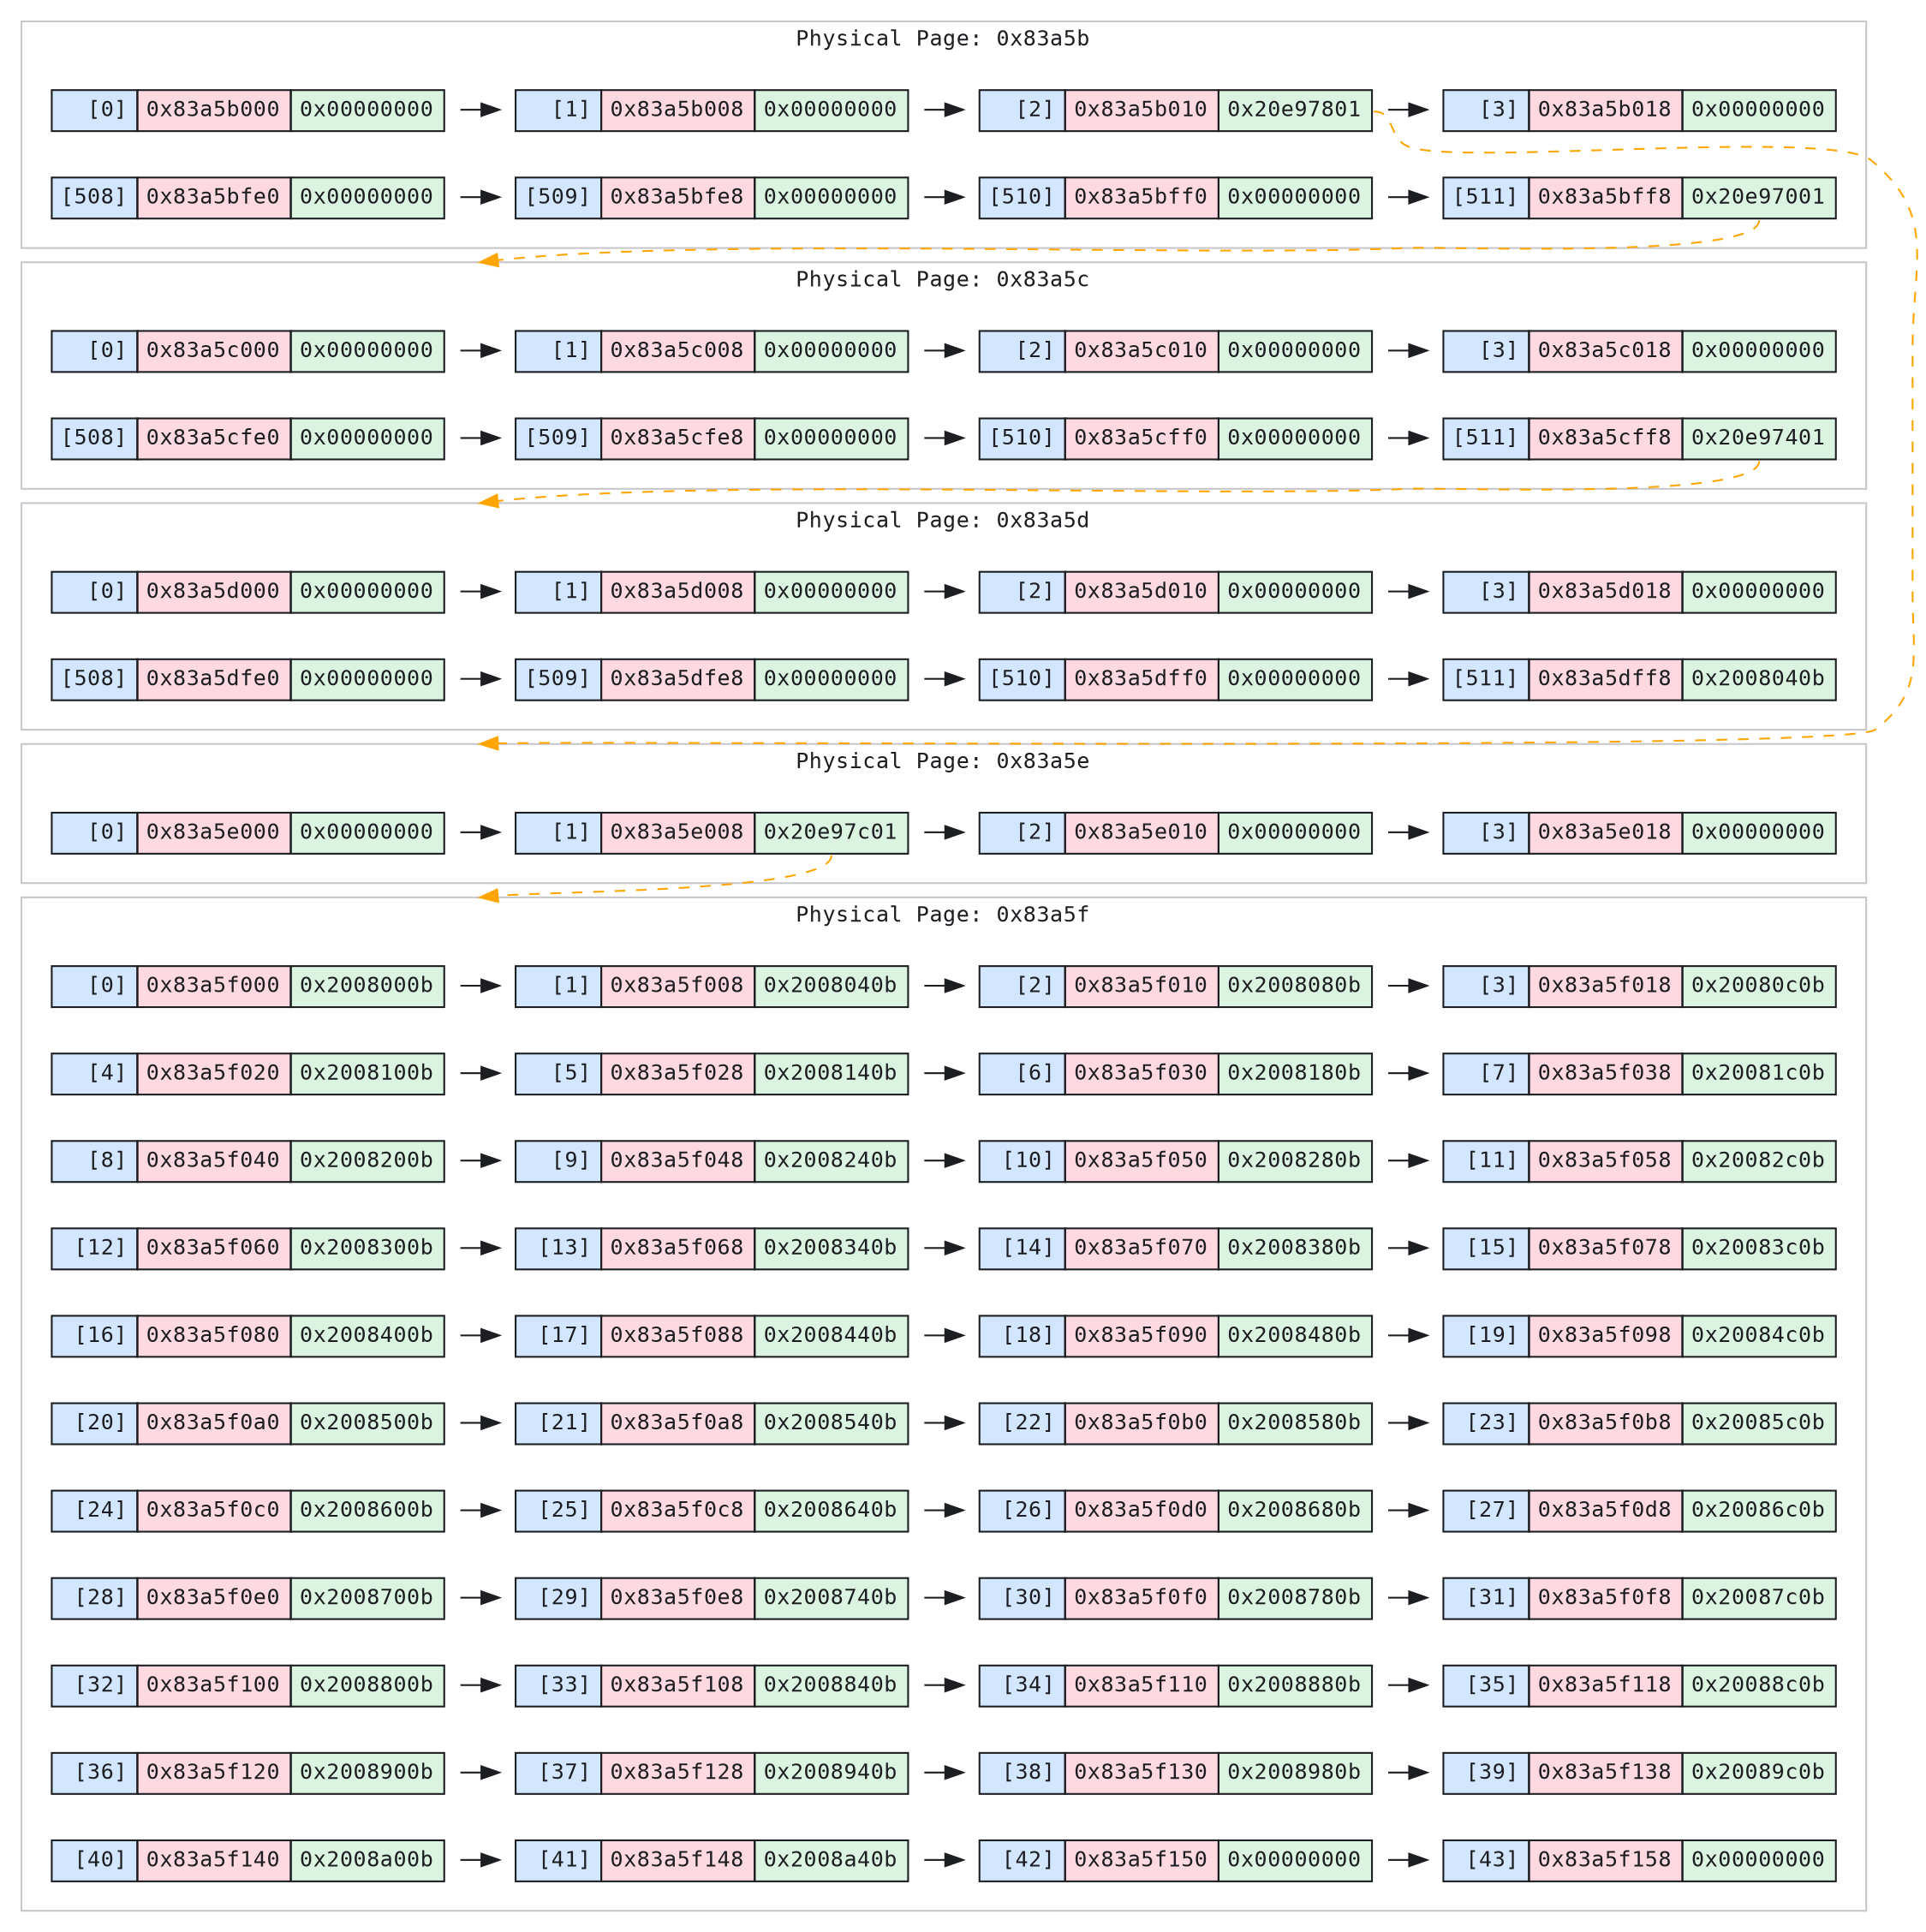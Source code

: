digraph MemoryLayout {
    graph [bgcolor=transparent];
    compound=true;
    rankdir=TB;
    splines=spline;
    nodesep=0.3;
    ranksep=0.1;
    node [shape=record, fontname="SF Mono,monospace", fontsize=12, margin=0.125, fontcolor="#1c1e21"];
    edge [fontname="SF Mono,monospace", fontsize=12, fontcolor="#1c1e21", color="#1c1e21"];

    subgraph cluster_g1_ {
        color="#C7C7CC";
        label="Physical Page: 0x83a5b";
        fontname="SF Mono,monospace";
        fontsize=12;
        fontcolor="#1c1e21";

        g1_node0 [shape=none, margin=0.125, label=<
            <TABLE BORDER="0" CELLBORDER="1" CELLSPACING="0" COLOR="#1c1e21">
                <TR>
                    <TD BGCOLOR="#007AFF2D" PORT="index" ALIGN="CENTER" CELLPADDING="4"><FONT COLOR="#1c1e21">  [0]</FONT></TD>
                    <TD BGCOLOR="#FF2D552D" PORT="addr" ALIGN="LEFT" CELLPADDING="4"><FONT COLOR="#1c1e21">0x83a5b000</FONT></TD>
                    <TD BGCOLOR="#34C7592D" PORT="val" ALIGN="LEFT" CELLPADDING="4"><FONT COLOR="#1c1e21">0x00000000</FONT></TD>
                </TR>
            </TABLE>
        >];
        g1_node1 [shape=none, margin=0.125, label=<
            <TABLE BORDER="0" CELLBORDER="1" CELLSPACING="0" COLOR="#1c1e21">
                <TR>
                    <TD BGCOLOR="#007AFF2D" PORT="index" ALIGN="CENTER" CELLPADDING="4"><FONT COLOR="#1c1e21">  [1]</FONT></TD>
                    <TD BGCOLOR="#FF2D552D" PORT="addr" ALIGN="LEFT" CELLPADDING="4"><FONT COLOR="#1c1e21">0x83a5b008</FONT></TD>
                    <TD BGCOLOR="#34C7592D" PORT="val" ALIGN="LEFT" CELLPADDING="4"><FONT COLOR="#1c1e21">0x00000000</FONT></TD>
                </TR>
            </TABLE>
        >];
        g1_node2 [shape=none, margin=0.125, label=<
            <TABLE BORDER="0" CELLBORDER="1" CELLSPACING="0" COLOR="#1c1e21">
                <TR>
                    <TD BGCOLOR="#007AFF2D" PORT="index" ALIGN="CENTER" CELLPADDING="4"><FONT COLOR="#1c1e21">  [2]</FONT></TD>
                    <TD BGCOLOR="#FF2D552D" PORT="addr" ALIGN="LEFT" CELLPADDING="4"><FONT COLOR="#1c1e21">0x83a5b010</FONT></TD>
                    <TD BGCOLOR="#34C7592D" PORT="val" ALIGN="LEFT" CELLPADDING="4"><FONT COLOR="#1c1e21">0x20e97801</FONT></TD>
                </TR>
            </TABLE>
        >];
        g1_node3 [shape=none, margin=0.125, label=<
            <TABLE BORDER="0" CELLBORDER="1" CELLSPACING="0" COLOR="#1c1e21">
                <TR>
                    <TD BGCOLOR="#007AFF2D" PORT="index" ALIGN="CENTER" CELLPADDING="4"><FONT COLOR="#1c1e21">  [3]</FONT></TD>
                    <TD BGCOLOR="#FF2D552D" PORT="addr" ALIGN="LEFT" CELLPADDING="4"><FONT COLOR="#1c1e21">0x83a5b018</FONT></TD>
                    <TD BGCOLOR="#34C7592D" PORT="val" ALIGN="LEFT" CELLPADDING="4"><FONT COLOR="#1c1e21">0x00000000</FONT></TD>
                </TR>
            </TABLE>
        >];
        g1_node4 [shape=none, margin=0.125, label=<
            <TABLE BORDER="0" CELLBORDER="1" CELLSPACING="0" COLOR="#1c1e21">
                <TR>
                    <TD BGCOLOR="#007AFF2D" PORT="index" ALIGN="CENTER" CELLPADDING="4"><FONT COLOR="#1c1e21">[508]</FONT></TD>
                    <TD BGCOLOR="#FF2D552D" PORT="addr" ALIGN="LEFT" CELLPADDING="4"><FONT COLOR="#1c1e21">0x83a5bfe0</FONT></TD>
                    <TD BGCOLOR="#34C7592D" PORT="val" ALIGN="LEFT" CELLPADDING="4"><FONT COLOR="#1c1e21">0x00000000</FONT></TD>
                </TR>
            </TABLE>
        >];
        g1_node5 [shape=none, margin=0.125, label=<
            <TABLE BORDER="0" CELLBORDER="1" CELLSPACING="0" COLOR="#1c1e21">
                <TR>
                    <TD BGCOLOR="#007AFF2D" PORT="index" ALIGN="CENTER" CELLPADDING="4"><FONT COLOR="#1c1e21">[509]</FONT></TD>
                    <TD BGCOLOR="#FF2D552D" PORT="addr" ALIGN="LEFT" CELLPADDING="4"><FONT COLOR="#1c1e21">0x83a5bfe8</FONT></TD>
                    <TD BGCOLOR="#34C7592D" PORT="val" ALIGN="LEFT" CELLPADDING="4"><FONT COLOR="#1c1e21">0x00000000</FONT></TD>
                </TR>
            </TABLE>
        >];
        g1_node6 [shape=none, margin=0.125, label=<
            <TABLE BORDER="0" CELLBORDER="1" CELLSPACING="0" COLOR="#1c1e21">
                <TR>
                    <TD BGCOLOR="#007AFF2D" PORT="index" ALIGN="CENTER" CELLPADDING="4"><FONT COLOR="#1c1e21">[510]</FONT></TD>
                    <TD BGCOLOR="#FF2D552D" PORT="addr" ALIGN="LEFT" CELLPADDING="4"><FONT COLOR="#1c1e21">0x83a5bff0</FONT></TD>
                    <TD BGCOLOR="#34C7592D" PORT="val" ALIGN="LEFT" CELLPADDING="4"><FONT COLOR="#1c1e21">0x00000000</FONT></TD>
                </TR>
            </TABLE>
        >];
        g1_node7 [shape=none, margin=0.125, label=<
            <TABLE BORDER="0" CELLBORDER="1" CELLSPACING="0" COLOR="#1c1e21">
                <TR>
                    <TD BGCOLOR="#007AFF2D" PORT="index" ALIGN="CENTER" CELLPADDING="4"><FONT COLOR="#1c1e21">[511]</FONT></TD>
                    <TD BGCOLOR="#FF2D552D" PORT="addr" ALIGN="LEFT" CELLPADDING="4"><FONT COLOR="#1c1e21">0x83a5bff8</FONT></TD>
                    <TD BGCOLOR="#34C7592D" PORT="val" ALIGN="LEFT" CELLPADDING="4"><FONT COLOR="#1c1e21">0x20e97001</FONT></TD>
                </TR>
            </TABLE>
        >];

        subgraph row_g1__0 {
            rank = same;
            g1_node0;
            g1_node1;
            g1_node2;
            g1_node3;
        }
        subgraph row_g1__1 {
            rank = same;
            g1_node4;
            g1_node5;
            g1_node6;
            g1_node7;
        }

        g1_node0 -> g1_node4 [style=invis];
        g1_node1 -> g1_node5 [style=invis];
        g1_node2 -> g1_node6 [style=invis];
        g1_node3 -> g1_node7 [style=invis];
    }
    subgraph cluster_g2_ {
        color="#C7C7CC";
        label="Physical Page: 0x83a5c";
        fontname="SF Mono,monospace";
        fontsize=12;
        fontcolor="#1c1e21";

        g2_node0 [shape=none, margin=0.125, label=<
            <TABLE BORDER="0" CELLBORDER="1" CELLSPACING="0" COLOR="#1c1e21">
                <TR>
                    <TD BGCOLOR="#007AFF2D" PORT="index" ALIGN="CENTER" CELLPADDING="4"><FONT COLOR="#1c1e21">  [0]</FONT></TD>
                    <TD BGCOLOR="#FF2D552D" PORT="addr" ALIGN="LEFT" CELLPADDING="4"><FONT COLOR="#1c1e21">0x83a5c000</FONT></TD>
                    <TD BGCOLOR="#34C7592D" PORT="val" ALIGN="LEFT" CELLPADDING="4"><FONT COLOR="#1c1e21">0x00000000</FONT></TD>
                </TR>
            </TABLE>
        >];
        g2_node1 [shape=none, margin=0.125, label=<
            <TABLE BORDER="0" CELLBORDER="1" CELLSPACING="0" COLOR="#1c1e21">
                <TR>
                    <TD BGCOLOR="#007AFF2D" PORT="index" ALIGN="CENTER" CELLPADDING="4"><FONT COLOR="#1c1e21">  [1]</FONT></TD>
                    <TD BGCOLOR="#FF2D552D" PORT="addr" ALIGN="LEFT" CELLPADDING="4"><FONT COLOR="#1c1e21">0x83a5c008</FONT></TD>
                    <TD BGCOLOR="#34C7592D" PORT="val" ALIGN="LEFT" CELLPADDING="4"><FONT COLOR="#1c1e21">0x00000000</FONT></TD>
                </TR>
            </TABLE>
        >];
        g2_node2 [shape=none, margin=0.125, label=<
            <TABLE BORDER="0" CELLBORDER="1" CELLSPACING="0" COLOR="#1c1e21">
                <TR>
                    <TD BGCOLOR="#007AFF2D" PORT="index" ALIGN="CENTER" CELLPADDING="4"><FONT COLOR="#1c1e21">  [2]</FONT></TD>
                    <TD BGCOLOR="#FF2D552D" PORT="addr" ALIGN="LEFT" CELLPADDING="4"><FONT COLOR="#1c1e21">0x83a5c010</FONT></TD>
                    <TD BGCOLOR="#34C7592D" PORT="val" ALIGN="LEFT" CELLPADDING="4"><FONT COLOR="#1c1e21">0x00000000</FONT></TD>
                </TR>
            </TABLE>
        >];
        g2_node3 [shape=none, margin=0.125, label=<
            <TABLE BORDER="0" CELLBORDER="1" CELLSPACING="0" COLOR="#1c1e21">
                <TR>
                    <TD BGCOLOR="#007AFF2D" PORT="index" ALIGN="CENTER" CELLPADDING="4"><FONT COLOR="#1c1e21">  [3]</FONT></TD>
                    <TD BGCOLOR="#FF2D552D" PORT="addr" ALIGN="LEFT" CELLPADDING="4"><FONT COLOR="#1c1e21">0x83a5c018</FONT></TD>
                    <TD BGCOLOR="#34C7592D" PORT="val" ALIGN="LEFT" CELLPADDING="4"><FONT COLOR="#1c1e21">0x00000000</FONT></TD>
                </TR>
            </TABLE>
        >];
        g2_node4 [shape=none, margin=0.125, label=<
            <TABLE BORDER="0" CELLBORDER="1" CELLSPACING="0" COLOR="#1c1e21">
                <TR>
                    <TD BGCOLOR="#007AFF2D" PORT="index" ALIGN="CENTER" CELLPADDING="4"><FONT COLOR="#1c1e21">[508]</FONT></TD>
                    <TD BGCOLOR="#FF2D552D" PORT="addr" ALIGN="LEFT" CELLPADDING="4"><FONT COLOR="#1c1e21">0x83a5cfe0</FONT></TD>
                    <TD BGCOLOR="#34C7592D" PORT="val" ALIGN="LEFT" CELLPADDING="4"><FONT COLOR="#1c1e21">0x00000000</FONT></TD>
                </TR>
            </TABLE>
        >];
        g2_node5 [shape=none, margin=0.125, label=<
            <TABLE BORDER="0" CELLBORDER="1" CELLSPACING="0" COLOR="#1c1e21">
                <TR>
                    <TD BGCOLOR="#007AFF2D" PORT="index" ALIGN="CENTER" CELLPADDING="4"><FONT COLOR="#1c1e21">[509]</FONT></TD>
                    <TD BGCOLOR="#FF2D552D" PORT="addr" ALIGN="LEFT" CELLPADDING="4"><FONT COLOR="#1c1e21">0x83a5cfe8</FONT></TD>
                    <TD BGCOLOR="#34C7592D" PORT="val" ALIGN="LEFT" CELLPADDING="4"><FONT COLOR="#1c1e21">0x00000000</FONT></TD>
                </TR>
            </TABLE>
        >];
        g2_node6 [shape=none, margin=0.125, label=<
            <TABLE BORDER="0" CELLBORDER="1" CELLSPACING="0" COLOR="#1c1e21">
                <TR>
                    <TD BGCOLOR="#007AFF2D" PORT="index" ALIGN="CENTER" CELLPADDING="4"><FONT COLOR="#1c1e21">[510]</FONT></TD>
                    <TD BGCOLOR="#FF2D552D" PORT="addr" ALIGN="LEFT" CELLPADDING="4"><FONT COLOR="#1c1e21">0x83a5cff0</FONT></TD>
                    <TD BGCOLOR="#34C7592D" PORT="val" ALIGN="LEFT" CELLPADDING="4"><FONT COLOR="#1c1e21">0x00000000</FONT></TD>
                </TR>
            </TABLE>
        >];
        g2_node7 [shape=none, margin=0.125, label=<
            <TABLE BORDER="0" CELLBORDER="1" CELLSPACING="0" COLOR="#1c1e21">
                <TR>
                    <TD BGCOLOR="#007AFF2D" PORT="index" ALIGN="CENTER" CELLPADDING="4"><FONT COLOR="#1c1e21">[511]</FONT></TD>
                    <TD BGCOLOR="#FF2D552D" PORT="addr" ALIGN="LEFT" CELLPADDING="4"><FONT COLOR="#1c1e21">0x83a5cff8</FONT></TD>
                    <TD BGCOLOR="#34C7592D" PORT="val" ALIGN="LEFT" CELLPADDING="4"><FONT COLOR="#1c1e21">0x20e97401</FONT></TD>
                </TR>
            </TABLE>
        >];

        subgraph row_g2__0 {
            rank = same;
            g2_node0;
            g2_node1;
            g2_node2;
            g2_node3;
        }
        subgraph row_g2__1 {
            rank = same;
            g2_node4;
            g2_node5;
            g2_node6;
            g2_node7;
        }

        g2_node0 -> g2_node4 [style=invis];
        g2_node1 -> g2_node5 [style=invis];
        g2_node2 -> g2_node6 [style=invis];
        g2_node3 -> g2_node7 [style=invis];
    }
    subgraph cluster_g3_ {
        color="#C7C7CC";
        label="Physical Page: 0x83a5d";
        fontname="SF Mono,monospace";
        fontsize=12;
        fontcolor="#1c1e21";

        g3_node0 [shape=none, margin=0.125, label=<
            <TABLE BORDER="0" CELLBORDER="1" CELLSPACING="0" COLOR="#1c1e21">
                <TR>
                    <TD BGCOLOR="#007AFF2D" PORT="index" ALIGN="CENTER" CELLPADDING="4"><FONT COLOR="#1c1e21">  [0]</FONT></TD>
                    <TD BGCOLOR="#FF2D552D" PORT="addr" ALIGN="LEFT" CELLPADDING="4"><FONT COLOR="#1c1e21">0x83a5d000</FONT></TD>
                    <TD BGCOLOR="#34C7592D" PORT="val" ALIGN="LEFT" CELLPADDING="4"><FONT COLOR="#1c1e21">0x00000000</FONT></TD>
                </TR>
            </TABLE>
        >];
        g3_node1 [shape=none, margin=0.125, label=<
            <TABLE BORDER="0" CELLBORDER="1" CELLSPACING="0" COLOR="#1c1e21">
                <TR>
                    <TD BGCOLOR="#007AFF2D" PORT="index" ALIGN="CENTER" CELLPADDING="4"><FONT COLOR="#1c1e21">  [1]</FONT></TD>
                    <TD BGCOLOR="#FF2D552D" PORT="addr" ALIGN="LEFT" CELLPADDING="4"><FONT COLOR="#1c1e21">0x83a5d008</FONT></TD>
                    <TD BGCOLOR="#34C7592D" PORT="val" ALIGN="LEFT" CELLPADDING="4"><FONT COLOR="#1c1e21">0x00000000</FONT></TD>
                </TR>
            </TABLE>
        >];
        g3_node2 [shape=none, margin=0.125, label=<
            <TABLE BORDER="0" CELLBORDER="1" CELLSPACING="0" COLOR="#1c1e21">
                <TR>
                    <TD BGCOLOR="#007AFF2D" PORT="index" ALIGN="CENTER" CELLPADDING="4"><FONT COLOR="#1c1e21">  [2]</FONT></TD>
                    <TD BGCOLOR="#FF2D552D" PORT="addr" ALIGN="LEFT" CELLPADDING="4"><FONT COLOR="#1c1e21">0x83a5d010</FONT></TD>
                    <TD BGCOLOR="#34C7592D" PORT="val" ALIGN="LEFT" CELLPADDING="4"><FONT COLOR="#1c1e21">0x00000000</FONT></TD>
                </TR>
            </TABLE>
        >];
        g3_node3 [shape=none, margin=0.125, label=<
            <TABLE BORDER="0" CELLBORDER="1" CELLSPACING="0" COLOR="#1c1e21">
                <TR>
                    <TD BGCOLOR="#007AFF2D" PORT="index" ALIGN="CENTER" CELLPADDING="4"><FONT COLOR="#1c1e21">  [3]</FONT></TD>
                    <TD BGCOLOR="#FF2D552D" PORT="addr" ALIGN="LEFT" CELLPADDING="4"><FONT COLOR="#1c1e21">0x83a5d018</FONT></TD>
                    <TD BGCOLOR="#34C7592D" PORT="val" ALIGN="LEFT" CELLPADDING="4"><FONT COLOR="#1c1e21">0x00000000</FONT></TD>
                </TR>
            </TABLE>
        >];
        g3_node4 [shape=none, margin=0.125, label=<
            <TABLE BORDER="0" CELLBORDER="1" CELLSPACING="0" COLOR="#1c1e21">
                <TR>
                    <TD BGCOLOR="#007AFF2D" PORT="index" ALIGN="CENTER" CELLPADDING="4"><FONT COLOR="#1c1e21">[508]</FONT></TD>
                    <TD BGCOLOR="#FF2D552D" PORT="addr" ALIGN="LEFT" CELLPADDING="4"><FONT COLOR="#1c1e21">0x83a5dfe0</FONT></TD>
                    <TD BGCOLOR="#34C7592D" PORT="val" ALIGN="LEFT" CELLPADDING="4"><FONT COLOR="#1c1e21">0x00000000</FONT></TD>
                </TR>
            </TABLE>
        >];
        g3_node5 [shape=none, margin=0.125, label=<
            <TABLE BORDER="0" CELLBORDER="1" CELLSPACING="0" COLOR="#1c1e21">
                <TR>
                    <TD BGCOLOR="#007AFF2D" PORT="index" ALIGN="CENTER" CELLPADDING="4"><FONT COLOR="#1c1e21">[509]</FONT></TD>
                    <TD BGCOLOR="#FF2D552D" PORT="addr" ALIGN="LEFT" CELLPADDING="4"><FONT COLOR="#1c1e21">0x83a5dfe8</FONT></TD>
                    <TD BGCOLOR="#34C7592D" PORT="val" ALIGN="LEFT" CELLPADDING="4"><FONT COLOR="#1c1e21">0x00000000</FONT></TD>
                </TR>
            </TABLE>
        >];
        g3_node6 [shape=none, margin=0.125, label=<
            <TABLE BORDER="0" CELLBORDER="1" CELLSPACING="0" COLOR="#1c1e21">
                <TR>
                    <TD BGCOLOR="#007AFF2D" PORT="index" ALIGN="CENTER" CELLPADDING="4"><FONT COLOR="#1c1e21">[510]</FONT></TD>
                    <TD BGCOLOR="#FF2D552D" PORT="addr" ALIGN="LEFT" CELLPADDING="4"><FONT COLOR="#1c1e21">0x83a5dff0</FONT></TD>
                    <TD BGCOLOR="#34C7592D" PORT="val" ALIGN="LEFT" CELLPADDING="4"><FONT COLOR="#1c1e21">0x00000000</FONT></TD>
                </TR>
            </TABLE>
        >];
        g3_node7 [shape=none, margin=0.125, label=<
            <TABLE BORDER="0" CELLBORDER="1" CELLSPACING="0" COLOR="#1c1e21">
                <TR>
                    <TD BGCOLOR="#007AFF2D" PORT="index" ALIGN="CENTER" CELLPADDING="4"><FONT COLOR="#1c1e21">[511]</FONT></TD>
                    <TD BGCOLOR="#FF2D552D" PORT="addr" ALIGN="LEFT" CELLPADDING="4"><FONT COLOR="#1c1e21">0x83a5dff8</FONT></TD>
                    <TD BGCOLOR="#34C7592D" PORT="val" ALIGN="LEFT" CELLPADDING="4"><FONT COLOR="#1c1e21">0x2008040b</FONT></TD>
                </TR>
            </TABLE>
        >];

        subgraph row_g3__0 {
            rank = same;
            g3_node0;
            g3_node1;
            g3_node2;
            g3_node3;
        }
        subgraph row_g3__1 {
            rank = same;
            g3_node4;
            g3_node5;
            g3_node6;
            g3_node7;
        }

        g3_node0 -> g3_node4 [style=invis];
        g3_node1 -> g3_node5 [style=invis];
        g3_node2 -> g3_node6 [style=invis];
        g3_node3 -> g3_node7 [style=invis];
    }
    subgraph cluster_g4_ {
        color="#C7C7CC";
        label="Physical Page: 0x83a5e";
        fontname="SF Mono,monospace";
        fontsize=12;
        fontcolor="#1c1e21";

        g4_node0 [shape=none, margin=0.125, label=<
            <TABLE BORDER="0" CELLBORDER="1" CELLSPACING="0" COLOR="#1c1e21">
                <TR>
                    <TD BGCOLOR="#007AFF2D" PORT="index" ALIGN="CENTER" CELLPADDING="4"><FONT COLOR="#1c1e21">  [0]</FONT></TD>
                    <TD BGCOLOR="#FF2D552D" PORT="addr" ALIGN="LEFT" CELLPADDING="4"><FONT COLOR="#1c1e21">0x83a5e000</FONT></TD>
                    <TD BGCOLOR="#34C7592D" PORT="val" ALIGN="LEFT" CELLPADDING="4"><FONT COLOR="#1c1e21">0x00000000</FONT></TD>
                </TR>
            </TABLE>
        >];
        g4_node1 [shape=none, margin=0.125, label=<
            <TABLE BORDER="0" CELLBORDER="1" CELLSPACING="0" COLOR="#1c1e21">
                <TR>
                    <TD BGCOLOR="#007AFF2D" PORT="index" ALIGN="CENTER" CELLPADDING="4"><FONT COLOR="#1c1e21">  [1]</FONT></TD>
                    <TD BGCOLOR="#FF2D552D" PORT="addr" ALIGN="LEFT" CELLPADDING="4"><FONT COLOR="#1c1e21">0x83a5e008</FONT></TD>
                    <TD BGCOLOR="#34C7592D" PORT="val" ALIGN="LEFT" CELLPADDING="4"><FONT COLOR="#1c1e21">0x20e97c01</FONT></TD>
                </TR>
            </TABLE>
        >];
        g4_node2 [shape=none, margin=0.125, label=<
            <TABLE BORDER="0" CELLBORDER="1" CELLSPACING="0" COLOR="#1c1e21">
                <TR>
                    <TD BGCOLOR="#007AFF2D" PORT="index" ALIGN="CENTER" CELLPADDING="4"><FONT COLOR="#1c1e21">  [2]</FONT></TD>
                    <TD BGCOLOR="#FF2D552D" PORT="addr" ALIGN="LEFT" CELLPADDING="4"><FONT COLOR="#1c1e21">0x83a5e010</FONT></TD>
                    <TD BGCOLOR="#34C7592D" PORT="val" ALIGN="LEFT" CELLPADDING="4"><FONT COLOR="#1c1e21">0x00000000</FONT></TD>
                </TR>
            </TABLE>
        >];
        g4_node3 [shape=none, margin=0.125, label=<
            <TABLE BORDER="0" CELLBORDER="1" CELLSPACING="0" COLOR="#1c1e21">
                <TR>
                    <TD BGCOLOR="#007AFF2D" PORT="index" ALIGN="CENTER" CELLPADDING="4"><FONT COLOR="#1c1e21">  [3]</FONT></TD>
                    <TD BGCOLOR="#FF2D552D" PORT="addr" ALIGN="LEFT" CELLPADDING="4"><FONT COLOR="#1c1e21">0x83a5e018</FONT></TD>
                    <TD BGCOLOR="#34C7592D" PORT="val" ALIGN="LEFT" CELLPADDING="4"><FONT COLOR="#1c1e21">0x00000000</FONT></TD>
                </TR>
            </TABLE>
        >];

        subgraph row_g4__0 {
            rank = same;
            g4_node0;
            g4_node1;
            g4_node2;
            g4_node3;
        }

    }
    subgraph cluster_g5_ {
        color="#C7C7CC";
        label="Physical Page: 0x83a5f";
        fontname="SF Mono,monospace";
        fontsize=12;
        fontcolor="#1c1e21";

        g5_node0 [shape=none, margin=0.125, label=<
            <TABLE BORDER="0" CELLBORDER="1" CELLSPACING="0" COLOR="#1c1e21">
                <TR>
                    <TD BGCOLOR="#007AFF2D" PORT="index" ALIGN="CENTER" CELLPADDING="4"><FONT COLOR="#1c1e21">  [0]</FONT></TD>
                    <TD BGCOLOR="#FF2D552D" PORT="addr" ALIGN="LEFT" CELLPADDING="4"><FONT COLOR="#1c1e21">0x83a5f000</FONT></TD>
                    <TD BGCOLOR="#34C7592D" PORT="val" ALIGN="LEFT" CELLPADDING="4"><FONT COLOR="#1c1e21">0x2008000b</FONT></TD>
                </TR>
            </TABLE>
        >];
        g5_node1 [shape=none, margin=0.125, label=<
            <TABLE BORDER="0" CELLBORDER="1" CELLSPACING="0" COLOR="#1c1e21">
                <TR>
                    <TD BGCOLOR="#007AFF2D" PORT="index" ALIGN="CENTER" CELLPADDING="4"><FONT COLOR="#1c1e21">  [1]</FONT></TD>
                    <TD BGCOLOR="#FF2D552D" PORT="addr" ALIGN="LEFT" CELLPADDING="4"><FONT COLOR="#1c1e21">0x83a5f008</FONT></TD>
                    <TD BGCOLOR="#34C7592D" PORT="val" ALIGN="LEFT" CELLPADDING="4"><FONT COLOR="#1c1e21">0x2008040b</FONT></TD>
                </TR>
            </TABLE>
        >];
        g5_node2 [shape=none, margin=0.125, label=<
            <TABLE BORDER="0" CELLBORDER="1" CELLSPACING="0" COLOR="#1c1e21">
                <TR>
                    <TD BGCOLOR="#007AFF2D" PORT="index" ALIGN="CENTER" CELLPADDING="4"><FONT COLOR="#1c1e21">  [2]</FONT></TD>
                    <TD BGCOLOR="#FF2D552D" PORT="addr" ALIGN="LEFT" CELLPADDING="4"><FONT COLOR="#1c1e21">0x83a5f010</FONT></TD>
                    <TD BGCOLOR="#34C7592D" PORT="val" ALIGN="LEFT" CELLPADDING="4"><FONT COLOR="#1c1e21">0x2008080b</FONT></TD>
                </TR>
            </TABLE>
        >];
        g5_node3 [shape=none, margin=0.125, label=<
            <TABLE BORDER="0" CELLBORDER="1" CELLSPACING="0" COLOR="#1c1e21">
                <TR>
                    <TD BGCOLOR="#007AFF2D" PORT="index" ALIGN="CENTER" CELLPADDING="4"><FONT COLOR="#1c1e21">  [3]</FONT></TD>
                    <TD BGCOLOR="#FF2D552D" PORT="addr" ALIGN="LEFT" CELLPADDING="4"><FONT COLOR="#1c1e21">0x83a5f018</FONT></TD>
                    <TD BGCOLOR="#34C7592D" PORT="val" ALIGN="LEFT" CELLPADDING="4"><FONT COLOR="#1c1e21">0x20080c0b</FONT></TD>
                </TR>
            </TABLE>
        >];
        g5_node4 [shape=none, margin=0.125, label=<
            <TABLE BORDER="0" CELLBORDER="1" CELLSPACING="0" COLOR="#1c1e21">
                <TR>
                    <TD BGCOLOR="#007AFF2D" PORT="index" ALIGN="CENTER" CELLPADDING="4"><FONT COLOR="#1c1e21">  [4]</FONT></TD>
                    <TD BGCOLOR="#FF2D552D" PORT="addr" ALIGN="LEFT" CELLPADDING="4"><FONT COLOR="#1c1e21">0x83a5f020</FONT></TD>
                    <TD BGCOLOR="#34C7592D" PORT="val" ALIGN="LEFT" CELLPADDING="4"><FONT COLOR="#1c1e21">0x2008100b</FONT></TD>
                </TR>
            </TABLE>
        >];
        g5_node5 [shape=none, margin=0.125, label=<
            <TABLE BORDER="0" CELLBORDER="1" CELLSPACING="0" COLOR="#1c1e21">
                <TR>
                    <TD BGCOLOR="#007AFF2D" PORT="index" ALIGN="CENTER" CELLPADDING="4"><FONT COLOR="#1c1e21">  [5]</FONT></TD>
                    <TD BGCOLOR="#FF2D552D" PORT="addr" ALIGN="LEFT" CELLPADDING="4"><FONT COLOR="#1c1e21">0x83a5f028</FONT></TD>
                    <TD BGCOLOR="#34C7592D" PORT="val" ALIGN="LEFT" CELLPADDING="4"><FONT COLOR="#1c1e21">0x2008140b</FONT></TD>
                </TR>
            </TABLE>
        >];
        g5_node6 [shape=none, margin=0.125, label=<
            <TABLE BORDER="0" CELLBORDER="1" CELLSPACING="0" COLOR="#1c1e21">
                <TR>
                    <TD BGCOLOR="#007AFF2D" PORT="index" ALIGN="CENTER" CELLPADDING="4"><FONT COLOR="#1c1e21">  [6]</FONT></TD>
                    <TD BGCOLOR="#FF2D552D" PORT="addr" ALIGN="LEFT" CELLPADDING="4"><FONT COLOR="#1c1e21">0x83a5f030</FONT></TD>
                    <TD BGCOLOR="#34C7592D" PORT="val" ALIGN="LEFT" CELLPADDING="4"><FONT COLOR="#1c1e21">0x2008180b</FONT></TD>
                </TR>
            </TABLE>
        >];
        g5_node7 [shape=none, margin=0.125, label=<
            <TABLE BORDER="0" CELLBORDER="1" CELLSPACING="0" COLOR="#1c1e21">
                <TR>
                    <TD BGCOLOR="#007AFF2D" PORT="index" ALIGN="CENTER" CELLPADDING="4"><FONT COLOR="#1c1e21">  [7]</FONT></TD>
                    <TD BGCOLOR="#FF2D552D" PORT="addr" ALIGN="LEFT" CELLPADDING="4"><FONT COLOR="#1c1e21">0x83a5f038</FONT></TD>
                    <TD BGCOLOR="#34C7592D" PORT="val" ALIGN="LEFT" CELLPADDING="4"><FONT COLOR="#1c1e21">0x20081c0b</FONT></TD>
                </TR>
            </TABLE>
        >];
        g5_node8 [shape=none, margin=0.125, label=<
            <TABLE BORDER="0" CELLBORDER="1" CELLSPACING="0" COLOR="#1c1e21">
                <TR>
                    <TD BGCOLOR="#007AFF2D" PORT="index" ALIGN="CENTER" CELLPADDING="4"><FONT COLOR="#1c1e21">  [8]</FONT></TD>
                    <TD BGCOLOR="#FF2D552D" PORT="addr" ALIGN="LEFT" CELLPADDING="4"><FONT COLOR="#1c1e21">0x83a5f040</FONT></TD>
                    <TD BGCOLOR="#34C7592D" PORT="val" ALIGN="LEFT" CELLPADDING="4"><FONT COLOR="#1c1e21">0x2008200b</FONT></TD>
                </TR>
            </TABLE>
        >];
        g5_node9 [shape=none, margin=0.125, label=<
            <TABLE BORDER="0" CELLBORDER="1" CELLSPACING="0" COLOR="#1c1e21">
                <TR>
                    <TD BGCOLOR="#007AFF2D" PORT="index" ALIGN="CENTER" CELLPADDING="4"><FONT COLOR="#1c1e21">  [9]</FONT></TD>
                    <TD BGCOLOR="#FF2D552D" PORT="addr" ALIGN="LEFT" CELLPADDING="4"><FONT COLOR="#1c1e21">0x83a5f048</FONT></TD>
                    <TD BGCOLOR="#34C7592D" PORT="val" ALIGN="LEFT" CELLPADDING="4"><FONT COLOR="#1c1e21">0x2008240b</FONT></TD>
                </TR>
            </TABLE>
        >];
        g5_node10 [shape=none, margin=0.125, label=<
            <TABLE BORDER="0" CELLBORDER="1" CELLSPACING="0" COLOR="#1c1e21">
                <TR>
                    <TD BGCOLOR="#007AFF2D" PORT="index" ALIGN="CENTER" CELLPADDING="4"><FONT COLOR="#1c1e21"> [10]</FONT></TD>
                    <TD BGCOLOR="#FF2D552D" PORT="addr" ALIGN="LEFT" CELLPADDING="4"><FONT COLOR="#1c1e21">0x83a5f050</FONT></TD>
                    <TD BGCOLOR="#34C7592D" PORT="val" ALIGN="LEFT" CELLPADDING="4"><FONT COLOR="#1c1e21">0x2008280b</FONT></TD>
                </TR>
            </TABLE>
        >];
        g5_node11 [shape=none, margin=0.125, label=<
            <TABLE BORDER="0" CELLBORDER="1" CELLSPACING="0" COLOR="#1c1e21">
                <TR>
                    <TD BGCOLOR="#007AFF2D" PORT="index" ALIGN="CENTER" CELLPADDING="4"><FONT COLOR="#1c1e21"> [11]</FONT></TD>
                    <TD BGCOLOR="#FF2D552D" PORT="addr" ALIGN="LEFT" CELLPADDING="4"><FONT COLOR="#1c1e21">0x83a5f058</FONT></TD>
                    <TD BGCOLOR="#34C7592D" PORT="val" ALIGN="LEFT" CELLPADDING="4"><FONT COLOR="#1c1e21">0x20082c0b</FONT></TD>
                </TR>
            </TABLE>
        >];
        g5_node12 [shape=none, margin=0.125, label=<
            <TABLE BORDER="0" CELLBORDER="1" CELLSPACING="0" COLOR="#1c1e21">
                <TR>
                    <TD BGCOLOR="#007AFF2D" PORT="index" ALIGN="CENTER" CELLPADDING="4"><FONT COLOR="#1c1e21"> [12]</FONT></TD>
                    <TD BGCOLOR="#FF2D552D" PORT="addr" ALIGN="LEFT" CELLPADDING="4"><FONT COLOR="#1c1e21">0x83a5f060</FONT></TD>
                    <TD BGCOLOR="#34C7592D" PORT="val" ALIGN="LEFT" CELLPADDING="4"><FONT COLOR="#1c1e21">0x2008300b</FONT></TD>
                </TR>
            </TABLE>
        >];
        g5_node13 [shape=none, margin=0.125, label=<
            <TABLE BORDER="0" CELLBORDER="1" CELLSPACING="0" COLOR="#1c1e21">
                <TR>
                    <TD BGCOLOR="#007AFF2D" PORT="index" ALIGN="CENTER" CELLPADDING="4"><FONT COLOR="#1c1e21"> [13]</FONT></TD>
                    <TD BGCOLOR="#FF2D552D" PORT="addr" ALIGN="LEFT" CELLPADDING="4"><FONT COLOR="#1c1e21">0x83a5f068</FONT></TD>
                    <TD BGCOLOR="#34C7592D" PORT="val" ALIGN="LEFT" CELLPADDING="4"><FONT COLOR="#1c1e21">0x2008340b</FONT></TD>
                </TR>
            </TABLE>
        >];
        g5_node14 [shape=none, margin=0.125, label=<
            <TABLE BORDER="0" CELLBORDER="1" CELLSPACING="0" COLOR="#1c1e21">
                <TR>
                    <TD BGCOLOR="#007AFF2D" PORT="index" ALIGN="CENTER" CELLPADDING="4"><FONT COLOR="#1c1e21"> [14]</FONT></TD>
                    <TD BGCOLOR="#FF2D552D" PORT="addr" ALIGN="LEFT" CELLPADDING="4"><FONT COLOR="#1c1e21">0x83a5f070</FONT></TD>
                    <TD BGCOLOR="#34C7592D" PORT="val" ALIGN="LEFT" CELLPADDING="4"><FONT COLOR="#1c1e21">0x2008380b</FONT></TD>
                </TR>
            </TABLE>
        >];
        g5_node15 [shape=none, margin=0.125, label=<
            <TABLE BORDER="0" CELLBORDER="1" CELLSPACING="0" COLOR="#1c1e21">
                <TR>
                    <TD BGCOLOR="#007AFF2D" PORT="index" ALIGN="CENTER" CELLPADDING="4"><FONT COLOR="#1c1e21"> [15]</FONT></TD>
                    <TD BGCOLOR="#FF2D552D" PORT="addr" ALIGN="LEFT" CELLPADDING="4"><FONT COLOR="#1c1e21">0x83a5f078</FONT></TD>
                    <TD BGCOLOR="#34C7592D" PORT="val" ALIGN="LEFT" CELLPADDING="4"><FONT COLOR="#1c1e21">0x20083c0b</FONT></TD>
                </TR>
            </TABLE>
        >];
        g5_node16 [shape=none, margin=0.125, label=<
            <TABLE BORDER="0" CELLBORDER="1" CELLSPACING="0" COLOR="#1c1e21">
                <TR>
                    <TD BGCOLOR="#007AFF2D" PORT="index" ALIGN="CENTER" CELLPADDING="4"><FONT COLOR="#1c1e21"> [16]</FONT></TD>
                    <TD BGCOLOR="#FF2D552D" PORT="addr" ALIGN="LEFT" CELLPADDING="4"><FONT COLOR="#1c1e21">0x83a5f080</FONT></TD>
                    <TD BGCOLOR="#34C7592D" PORT="val" ALIGN="LEFT" CELLPADDING="4"><FONT COLOR="#1c1e21">0x2008400b</FONT></TD>
                </TR>
            </TABLE>
        >];
        g5_node17 [shape=none, margin=0.125, label=<
            <TABLE BORDER="0" CELLBORDER="1" CELLSPACING="0" COLOR="#1c1e21">
                <TR>
                    <TD BGCOLOR="#007AFF2D" PORT="index" ALIGN="CENTER" CELLPADDING="4"><FONT COLOR="#1c1e21"> [17]</FONT></TD>
                    <TD BGCOLOR="#FF2D552D" PORT="addr" ALIGN="LEFT" CELLPADDING="4"><FONT COLOR="#1c1e21">0x83a5f088</FONT></TD>
                    <TD BGCOLOR="#34C7592D" PORT="val" ALIGN="LEFT" CELLPADDING="4"><FONT COLOR="#1c1e21">0x2008440b</FONT></TD>
                </TR>
            </TABLE>
        >];
        g5_node18 [shape=none, margin=0.125, label=<
            <TABLE BORDER="0" CELLBORDER="1" CELLSPACING="0" COLOR="#1c1e21">
                <TR>
                    <TD BGCOLOR="#007AFF2D" PORT="index" ALIGN="CENTER" CELLPADDING="4"><FONT COLOR="#1c1e21"> [18]</FONT></TD>
                    <TD BGCOLOR="#FF2D552D" PORT="addr" ALIGN="LEFT" CELLPADDING="4"><FONT COLOR="#1c1e21">0x83a5f090</FONT></TD>
                    <TD BGCOLOR="#34C7592D" PORT="val" ALIGN="LEFT" CELLPADDING="4"><FONT COLOR="#1c1e21">0x2008480b</FONT></TD>
                </TR>
            </TABLE>
        >];
        g5_node19 [shape=none, margin=0.125, label=<
            <TABLE BORDER="0" CELLBORDER="1" CELLSPACING="0" COLOR="#1c1e21">
                <TR>
                    <TD BGCOLOR="#007AFF2D" PORT="index" ALIGN="CENTER" CELLPADDING="4"><FONT COLOR="#1c1e21"> [19]</FONT></TD>
                    <TD BGCOLOR="#FF2D552D" PORT="addr" ALIGN="LEFT" CELLPADDING="4"><FONT COLOR="#1c1e21">0x83a5f098</FONT></TD>
                    <TD BGCOLOR="#34C7592D" PORT="val" ALIGN="LEFT" CELLPADDING="4"><FONT COLOR="#1c1e21">0x20084c0b</FONT></TD>
                </TR>
            </TABLE>
        >];
        g5_node20 [shape=none, margin=0.125, label=<
            <TABLE BORDER="0" CELLBORDER="1" CELLSPACING="0" COLOR="#1c1e21">
                <TR>
                    <TD BGCOLOR="#007AFF2D" PORT="index" ALIGN="CENTER" CELLPADDING="4"><FONT COLOR="#1c1e21"> [20]</FONT></TD>
                    <TD BGCOLOR="#FF2D552D" PORT="addr" ALIGN="LEFT" CELLPADDING="4"><FONT COLOR="#1c1e21">0x83a5f0a0</FONT></TD>
                    <TD BGCOLOR="#34C7592D" PORT="val" ALIGN="LEFT" CELLPADDING="4"><FONT COLOR="#1c1e21">0x2008500b</FONT></TD>
                </TR>
            </TABLE>
        >];
        g5_node21 [shape=none, margin=0.125, label=<
            <TABLE BORDER="0" CELLBORDER="1" CELLSPACING="0" COLOR="#1c1e21">
                <TR>
                    <TD BGCOLOR="#007AFF2D" PORT="index" ALIGN="CENTER" CELLPADDING="4"><FONT COLOR="#1c1e21"> [21]</FONT></TD>
                    <TD BGCOLOR="#FF2D552D" PORT="addr" ALIGN="LEFT" CELLPADDING="4"><FONT COLOR="#1c1e21">0x83a5f0a8</FONT></TD>
                    <TD BGCOLOR="#34C7592D" PORT="val" ALIGN="LEFT" CELLPADDING="4"><FONT COLOR="#1c1e21">0x2008540b</FONT></TD>
                </TR>
            </TABLE>
        >];
        g5_node22 [shape=none, margin=0.125, label=<
            <TABLE BORDER="0" CELLBORDER="1" CELLSPACING="0" COLOR="#1c1e21">
                <TR>
                    <TD BGCOLOR="#007AFF2D" PORT="index" ALIGN="CENTER" CELLPADDING="4"><FONT COLOR="#1c1e21"> [22]</FONT></TD>
                    <TD BGCOLOR="#FF2D552D" PORT="addr" ALIGN="LEFT" CELLPADDING="4"><FONT COLOR="#1c1e21">0x83a5f0b0</FONT></TD>
                    <TD BGCOLOR="#34C7592D" PORT="val" ALIGN="LEFT" CELLPADDING="4"><FONT COLOR="#1c1e21">0x2008580b</FONT></TD>
                </TR>
            </TABLE>
        >];
        g5_node23 [shape=none, margin=0.125, label=<
            <TABLE BORDER="0" CELLBORDER="1" CELLSPACING="0" COLOR="#1c1e21">
                <TR>
                    <TD BGCOLOR="#007AFF2D" PORT="index" ALIGN="CENTER" CELLPADDING="4"><FONT COLOR="#1c1e21"> [23]</FONT></TD>
                    <TD BGCOLOR="#FF2D552D" PORT="addr" ALIGN="LEFT" CELLPADDING="4"><FONT COLOR="#1c1e21">0x83a5f0b8</FONT></TD>
                    <TD BGCOLOR="#34C7592D" PORT="val" ALIGN="LEFT" CELLPADDING="4"><FONT COLOR="#1c1e21">0x20085c0b</FONT></TD>
                </TR>
            </TABLE>
        >];
        g5_node24 [shape=none, margin=0.125, label=<
            <TABLE BORDER="0" CELLBORDER="1" CELLSPACING="0" COLOR="#1c1e21">
                <TR>
                    <TD BGCOLOR="#007AFF2D" PORT="index" ALIGN="CENTER" CELLPADDING="4"><FONT COLOR="#1c1e21"> [24]</FONT></TD>
                    <TD BGCOLOR="#FF2D552D" PORT="addr" ALIGN="LEFT" CELLPADDING="4"><FONT COLOR="#1c1e21">0x83a5f0c0</FONT></TD>
                    <TD BGCOLOR="#34C7592D" PORT="val" ALIGN="LEFT" CELLPADDING="4"><FONT COLOR="#1c1e21">0x2008600b</FONT></TD>
                </TR>
            </TABLE>
        >];
        g5_node25 [shape=none, margin=0.125, label=<
            <TABLE BORDER="0" CELLBORDER="1" CELLSPACING="0" COLOR="#1c1e21">
                <TR>
                    <TD BGCOLOR="#007AFF2D" PORT="index" ALIGN="CENTER" CELLPADDING="4"><FONT COLOR="#1c1e21"> [25]</FONT></TD>
                    <TD BGCOLOR="#FF2D552D" PORT="addr" ALIGN="LEFT" CELLPADDING="4"><FONT COLOR="#1c1e21">0x83a5f0c8</FONT></TD>
                    <TD BGCOLOR="#34C7592D" PORT="val" ALIGN="LEFT" CELLPADDING="4"><FONT COLOR="#1c1e21">0x2008640b</FONT></TD>
                </TR>
            </TABLE>
        >];
        g5_node26 [shape=none, margin=0.125, label=<
            <TABLE BORDER="0" CELLBORDER="1" CELLSPACING="0" COLOR="#1c1e21">
                <TR>
                    <TD BGCOLOR="#007AFF2D" PORT="index" ALIGN="CENTER" CELLPADDING="4"><FONT COLOR="#1c1e21"> [26]</FONT></TD>
                    <TD BGCOLOR="#FF2D552D" PORT="addr" ALIGN="LEFT" CELLPADDING="4"><FONT COLOR="#1c1e21">0x83a5f0d0</FONT></TD>
                    <TD BGCOLOR="#34C7592D" PORT="val" ALIGN="LEFT" CELLPADDING="4"><FONT COLOR="#1c1e21">0x2008680b</FONT></TD>
                </TR>
            </TABLE>
        >];
        g5_node27 [shape=none, margin=0.125, label=<
            <TABLE BORDER="0" CELLBORDER="1" CELLSPACING="0" COLOR="#1c1e21">
                <TR>
                    <TD BGCOLOR="#007AFF2D" PORT="index" ALIGN="CENTER" CELLPADDING="4"><FONT COLOR="#1c1e21"> [27]</FONT></TD>
                    <TD BGCOLOR="#FF2D552D" PORT="addr" ALIGN="LEFT" CELLPADDING="4"><FONT COLOR="#1c1e21">0x83a5f0d8</FONT></TD>
                    <TD BGCOLOR="#34C7592D" PORT="val" ALIGN="LEFT" CELLPADDING="4"><FONT COLOR="#1c1e21">0x20086c0b</FONT></TD>
                </TR>
            </TABLE>
        >];
        g5_node28 [shape=none, margin=0.125, label=<
            <TABLE BORDER="0" CELLBORDER="1" CELLSPACING="0" COLOR="#1c1e21">
                <TR>
                    <TD BGCOLOR="#007AFF2D" PORT="index" ALIGN="CENTER" CELLPADDING="4"><FONT COLOR="#1c1e21"> [28]</FONT></TD>
                    <TD BGCOLOR="#FF2D552D" PORT="addr" ALIGN="LEFT" CELLPADDING="4"><FONT COLOR="#1c1e21">0x83a5f0e0</FONT></TD>
                    <TD BGCOLOR="#34C7592D" PORT="val" ALIGN="LEFT" CELLPADDING="4"><FONT COLOR="#1c1e21">0x2008700b</FONT></TD>
                </TR>
            </TABLE>
        >];
        g5_node29 [shape=none, margin=0.125, label=<
            <TABLE BORDER="0" CELLBORDER="1" CELLSPACING="0" COLOR="#1c1e21">
                <TR>
                    <TD BGCOLOR="#007AFF2D" PORT="index" ALIGN="CENTER" CELLPADDING="4"><FONT COLOR="#1c1e21"> [29]</FONT></TD>
                    <TD BGCOLOR="#FF2D552D" PORT="addr" ALIGN="LEFT" CELLPADDING="4"><FONT COLOR="#1c1e21">0x83a5f0e8</FONT></TD>
                    <TD BGCOLOR="#34C7592D" PORT="val" ALIGN="LEFT" CELLPADDING="4"><FONT COLOR="#1c1e21">0x2008740b</FONT></TD>
                </TR>
            </TABLE>
        >];
        g5_node30 [shape=none, margin=0.125, label=<
            <TABLE BORDER="0" CELLBORDER="1" CELLSPACING="0" COLOR="#1c1e21">
                <TR>
                    <TD BGCOLOR="#007AFF2D" PORT="index" ALIGN="CENTER" CELLPADDING="4"><FONT COLOR="#1c1e21"> [30]</FONT></TD>
                    <TD BGCOLOR="#FF2D552D" PORT="addr" ALIGN="LEFT" CELLPADDING="4"><FONT COLOR="#1c1e21">0x83a5f0f0</FONT></TD>
                    <TD BGCOLOR="#34C7592D" PORT="val" ALIGN="LEFT" CELLPADDING="4"><FONT COLOR="#1c1e21">0x2008780b</FONT></TD>
                </TR>
            </TABLE>
        >];
        g5_node31 [shape=none, margin=0.125, label=<
            <TABLE BORDER="0" CELLBORDER="1" CELLSPACING="0" COLOR="#1c1e21">
                <TR>
                    <TD BGCOLOR="#007AFF2D" PORT="index" ALIGN="CENTER" CELLPADDING="4"><FONT COLOR="#1c1e21"> [31]</FONT></TD>
                    <TD BGCOLOR="#FF2D552D" PORT="addr" ALIGN="LEFT" CELLPADDING="4"><FONT COLOR="#1c1e21">0x83a5f0f8</FONT></TD>
                    <TD BGCOLOR="#34C7592D" PORT="val" ALIGN="LEFT" CELLPADDING="4"><FONT COLOR="#1c1e21">0x20087c0b</FONT></TD>
                </TR>
            </TABLE>
        >];
        g5_node32 [shape=none, margin=0.125, label=<
            <TABLE BORDER="0" CELLBORDER="1" CELLSPACING="0" COLOR="#1c1e21">
                <TR>
                    <TD BGCOLOR="#007AFF2D" PORT="index" ALIGN="CENTER" CELLPADDING="4"><FONT COLOR="#1c1e21"> [32]</FONT></TD>
                    <TD BGCOLOR="#FF2D552D" PORT="addr" ALIGN="LEFT" CELLPADDING="4"><FONT COLOR="#1c1e21">0x83a5f100</FONT></TD>
                    <TD BGCOLOR="#34C7592D" PORT="val" ALIGN="LEFT" CELLPADDING="4"><FONT COLOR="#1c1e21">0x2008800b</FONT></TD>
                </TR>
            </TABLE>
        >];
        g5_node33 [shape=none, margin=0.125, label=<
            <TABLE BORDER="0" CELLBORDER="1" CELLSPACING="0" COLOR="#1c1e21">
                <TR>
                    <TD BGCOLOR="#007AFF2D" PORT="index" ALIGN="CENTER" CELLPADDING="4"><FONT COLOR="#1c1e21"> [33]</FONT></TD>
                    <TD BGCOLOR="#FF2D552D" PORT="addr" ALIGN="LEFT" CELLPADDING="4"><FONT COLOR="#1c1e21">0x83a5f108</FONT></TD>
                    <TD BGCOLOR="#34C7592D" PORT="val" ALIGN="LEFT" CELLPADDING="4"><FONT COLOR="#1c1e21">0x2008840b</FONT></TD>
                </TR>
            </TABLE>
        >];
        g5_node34 [shape=none, margin=0.125, label=<
            <TABLE BORDER="0" CELLBORDER="1" CELLSPACING="0" COLOR="#1c1e21">
                <TR>
                    <TD BGCOLOR="#007AFF2D" PORT="index" ALIGN="CENTER" CELLPADDING="4"><FONT COLOR="#1c1e21"> [34]</FONT></TD>
                    <TD BGCOLOR="#FF2D552D" PORT="addr" ALIGN="LEFT" CELLPADDING="4"><FONT COLOR="#1c1e21">0x83a5f110</FONT></TD>
                    <TD BGCOLOR="#34C7592D" PORT="val" ALIGN="LEFT" CELLPADDING="4"><FONT COLOR="#1c1e21">0x2008880b</FONT></TD>
                </TR>
            </TABLE>
        >];
        g5_node35 [shape=none, margin=0.125, label=<
            <TABLE BORDER="0" CELLBORDER="1" CELLSPACING="0" COLOR="#1c1e21">
                <TR>
                    <TD BGCOLOR="#007AFF2D" PORT="index" ALIGN="CENTER" CELLPADDING="4"><FONT COLOR="#1c1e21"> [35]</FONT></TD>
                    <TD BGCOLOR="#FF2D552D" PORT="addr" ALIGN="LEFT" CELLPADDING="4"><FONT COLOR="#1c1e21">0x83a5f118</FONT></TD>
                    <TD BGCOLOR="#34C7592D" PORT="val" ALIGN="LEFT" CELLPADDING="4"><FONT COLOR="#1c1e21">0x20088c0b</FONT></TD>
                </TR>
            </TABLE>
        >];
        g5_node36 [shape=none, margin=0.125, label=<
            <TABLE BORDER="0" CELLBORDER="1" CELLSPACING="0" COLOR="#1c1e21">
                <TR>
                    <TD BGCOLOR="#007AFF2D" PORT="index" ALIGN="CENTER" CELLPADDING="4"><FONT COLOR="#1c1e21"> [36]</FONT></TD>
                    <TD BGCOLOR="#FF2D552D" PORT="addr" ALIGN="LEFT" CELLPADDING="4"><FONT COLOR="#1c1e21">0x83a5f120</FONT></TD>
                    <TD BGCOLOR="#34C7592D" PORT="val" ALIGN="LEFT" CELLPADDING="4"><FONT COLOR="#1c1e21">0x2008900b</FONT></TD>
                </TR>
            </TABLE>
        >];
        g5_node37 [shape=none, margin=0.125, label=<
            <TABLE BORDER="0" CELLBORDER="1" CELLSPACING="0" COLOR="#1c1e21">
                <TR>
                    <TD BGCOLOR="#007AFF2D" PORT="index" ALIGN="CENTER" CELLPADDING="4"><FONT COLOR="#1c1e21"> [37]</FONT></TD>
                    <TD BGCOLOR="#FF2D552D" PORT="addr" ALIGN="LEFT" CELLPADDING="4"><FONT COLOR="#1c1e21">0x83a5f128</FONT></TD>
                    <TD BGCOLOR="#34C7592D" PORT="val" ALIGN="LEFT" CELLPADDING="4"><FONT COLOR="#1c1e21">0x2008940b</FONT></TD>
                </TR>
            </TABLE>
        >];
        g5_node38 [shape=none, margin=0.125, label=<
            <TABLE BORDER="0" CELLBORDER="1" CELLSPACING="0" COLOR="#1c1e21">
                <TR>
                    <TD BGCOLOR="#007AFF2D" PORT="index" ALIGN="CENTER" CELLPADDING="4"><FONT COLOR="#1c1e21"> [38]</FONT></TD>
                    <TD BGCOLOR="#FF2D552D" PORT="addr" ALIGN="LEFT" CELLPADDING="4"><FONT COLOR="#1c1e21">0x83a5f130</FONT></TD>
                    <TD BGCOLOR="#34C7592D" PORT="val" ALIGN="LEFT" CELLPADDING="4"><FONT COLOR="#1c1e21">0x2008980b</FONT></TD>
                </TR>
            </TABLE>
        >];
        g5_node39 [shape=none, margin=0.125, label=<
            <TABLE BORDER="0" CELLBORDER="1" CELLSPACING="0" COLOR="#1c1e21">
                <TR>
                    <TD BGCOLOR="#007AFF2D" PORT="index" ALIGN="CENTER" CELLPADDING="4"><FONT COLOR="#1c1e21"> [39]</FONT></TD>
                    <TD BGCOLOR="#FF2D552D" PORT="addr" ALIGN="LEFT" CELLPADDING="4"><FONT COLOR="#1c1e21">0x83a5f138</FONT></TD>
                    <TD BGCOLOR="#34C7592D" PORT="val" ALIGN="LEFT" CELLPADDING="4"><FONT COLOR="#1c1e21">0x20089c0b</FONT></TD>
                </TR>
            </TABLE>
        >];
        g5_node40 [shape=none, margin=0.125, label=<
            <TABLE BORDER="0" CELLBORDER="1" CELLSPACING="0" COLOR="#1c1e21">
                <TR>
                    <TD BGCOLOR="#007AFF2D" PORT="index" ALIGN="CENTER" CELLPADDING="4"><FONT COLOR="#1c1e21"> [40]</FONT></TD>
                    <TD BGCOLOR="#FF2D552D" PORT="addr" ALIGN="LEFT" CELLPADDING="4"><FONT COLOR="#1c1e21">0x83a5f140</FONT></TD>
                    <TD BGCOLOR="#34C7592D" PORT="val" ALIGN="LEFT" CELLPADDING="4"><FONT COLOR="#1c1e21">0x2008a00b</FONT></TD>
                </TR>
            </TABLE>
        >];
        g5_node41 [shape=none, margin=0.125, label=<
            <TABLE BORDER="0" CELLBORDER="1" CELLSPACING="0" COLOR="#1c1e21">
                <TR>
                    <TD BGCOLOR="#007AFF2D" PORT="index" ALIGN="CENTER" CELLPADDING="4"><FONT COLOR="#1c1e21"> [41]</FONT></TD>
                    <TD BGCOLOR="#FF2D552D" PORT="addr" ALIGN="LEFT" CELLPADDING="4"><FONT COLOR="#1c1e21">0x83a5f148</FONT></TD>
                    <TD BGCOLOR="#34C7592D" PORT="val" ALIGN="LEFT" CELLPADDING="4"><FONT COLOR="#1c1e21">0x2008a40b</FONT></TD>
                </TR>
            </TABLE>
        >];
        g5_node42 [shape=none, margin=0.125, label=<
            <TABLE BORDER="0" CELLBORDER="1" CELLSPACING="0" COLOR="#1c1e21">
                <TR>
                    <TD BGCOLOR="#007AFF2D" PORT="index" ALIGN="CENTER" CELLPADDING="4"><FONT COLOR="#1c1e21"> [42]</FONT></TD>
                    <TD BGCOLOR="#FF2D552D" PORT="addr" ALIGN="LEFT" CELLPADDING="4"><FONT COLOR="#1c1e21">0x83a5f150</FONT></TD>
                    <TD BGCOLOR="#34C7592D" PORT="val" ALIGN="LEFT" CELLPADDING="4"><FONT COLOR="#1c1e21">0x00000000</FONT></TD>
                </TR>
            </TABLE>
        >];
        g5_node43 [shape=none, margin=0.125, label=<
            <TABLE BORDER="0" CELLBORDER="1" CELLSPACING="0" COLOR="#1c1e21">
                <TR>
                    <TD BGCOLOR="#007AFF2D" PORT="index" ALIGN="CENTER" CELLPADDING="4"><FONT COLOR="#1c1e21"> [43]</FONT></TD>
                    <TD BGCOLOR="#FF2D552D" PORT="addr" ALIGN="LEFT" CELLPADDING="4"><FONT COLOR="#1c1e21">0x83a5f158</FONT></TD>
                    <TD BGCOLOR="#34C7592D" PORT="val" ALIGN="LEFT" CELLPADDING="4"><FONT COLOR="#1c1e21">0x00000000</FONT></TD>
                </TR>
            </TABLE>
        >];

        subgraph row_g5__0 {
            rank = same;
            g5_node0;
            g5_node1;
            g5_node2;
            g5_node3;
        }
        subgraph row_g5__1 {
            rank = same;
            g5_node4;
            g5_node5;
            g5_node6;
            g5_node7;
        }
        subgraph row_g5__2 {
            rank = same;
            g5_node8;
            g5_node9;
            g5_node10;
            g5_node11;
        }
        subgraph row_g5__3 {
            rank = same;
            g5_node12;
            g5_node13;
            g5_node14;
            g5_node15;
        }
        subgraph row_g5__4 {
            rank = same;
            g5_node16;
            g5_node17;
            g5_node18;
            g5_node19;
        }
        subgraph row_g5__5 {
            rank = same;
            g5_node20;
            g5_node21;
            g5_node22;
            g5_node23;
        }
        subgraph row_g5__6 {
            rank = same;
            g5_node24;
            g5_node25;
            g5_node26;
            g5_node27;
        }
        subgraph row_g5__7 {
            rank = same;
            g5_node28;
            g5_node29;
            g5_node30;
            g5_node31;
        }
        subgraph row_g5__8 {
            rank = same;
            g5_node32;
            g5_node33;
            g5_node34;
            g5_node35;
        }
        subgraph row_g5__9 {
            rank = same;
            g5_node36;
            g5_node37;
            g5_node38;
            g5_node39;
        }
        subgraph row_g5__10 {
            rank = same;
            g5_node40;
            g5_node41;
            g5_node42;
            g5_node43;
        }

        g5_node0 -> g5_node4 [style=invis];
        g5_node4 -> g5_node8 [style=invis];
        g5_node8 -> g5_node12 [style=invis];
        g5_node12 -> g5_node16 [style=invis];
        g5_node16 -> g5_node20 [style=invis];
        g5_node20 -> g5_node24 [style=invis];
        g5_node24 -> g5_node28 [style=invis];
        g5_node28 -> g5_node32 [style=invis];
        g5_node32 -> g5_node36 [style=invis];
        g5_node36 -> g5_node40 [style=invis];
        g5_node1 -> g5_node5 [style=invis];
        g5_node5 -> g5_node9 [style=invis];
        g5_node9 -> g5_node13 [style=invis];
        g5_node13 -> g5_node17 [style=invis];
        g5_node17 -> g5_node21 [style=invis];
        g5_node21 -> g5_node25 [style=invis];
        g5_node25 -> g5_node29 [style=invis];
        g5_node29 -> g5_node33 [style=invis];
        g5_node33 -> g5_node37 [style=invis];
        g5_node37 -> g5_node41 [style=invis];
        g5_node2 -> g5_node6 [style=invis];
        g5_node6 -> g5_node10 [style=invis];
        g5_node10 -> g5_node14 [style=invis];
        g5_node14 -> g5_node18 [style=invis];
        g5_node18 -> g5_node22 [style=invis];
        g5_node22 -> g5_node26 [style=invis];
        g5_node26 -> g5_node30 [style=invis];
        g5_node30 -> g5_node34 [style=invis];
        g5_node34 -> g5_node38 [style=invis];
        g5_node38 -> g5_node42 [style=invis];
        g5_node3 -> g5_node7 [style=invis];
        g5_node7 -> g5_node11 [style=invis];
        g5_node11 -> g5_node15 [style=invis];
        g5_node15 -> g5_node19 [style=invis];
        g5_node19 -> g5_node23 [style=invis];
        g5_node23 -> g5_node27 [style=invis];
        g5_node27 -> g5_node31 [style=invis];
        g5_node31 -> g5_node35 [style=invis];
        g5_node35 -> g5_node39 [style=invis];
        g5_node39 -> g5_node43 [style=invis];
    }

    g1_node0 -> g1_node1;
    g1_node1 -> g1_node2;
    g1_node2 -> g1_node3;
    g1_node4 -> g1_node5;
    g1_node5 -> g1_node6;
    g1_node6 -> g1_node7;
    g2_node0 -> g2_node1;
    g2_node1 -> g2_node2;
    g2_node2 -> g2_node3;
    g2_node4 -> g2_node5;
    g2_node5 -> g2_node6;
    g2_node6 -> g2_node7;
    g3_node0 -> g3_node1;
    g3_node1 -> g3_node2;
    g3_node2 -> g3_node3;
    g3_node4 -> g3_node5;
    g3_node5 -> g3_node6;
    g3_node6 -> g3_node7;
    g4_node0 -> g4_node1;
    g4_node1 -> g4_node2;
    g4_node2 -> g4_node3;
    g5_node0 -> g5_node1;
    g5_node1 -> g5_node2;
    g5_node2 -> g5_node3;
    g5_node4 -> g5_node5;
    g5_node5 -> g5_node6;
    g5_node6 -> g5_node7;
    g5_node8 -> g5_node9;
    g5_node9 -> g5_node10;
    g5_node10 -> g5_node11;
    g5_node12 -> g5_node13;
    g5_node13 -> g5_node14;
    g5_node14 -> g5_node15;
    g5_node16 -> g5_node17;
    g5_node17 -> g5_node18;
    g5_node18 -> g5_node19;
    g5_node20 -> g5_node21;
    g5_node21 -> g5_node22;
    g5_node22 -> g5_node23;
    g5_node24 -> g5_node25;
    g5_node25 -> g5_node26;
    g5_node26 -> g5_node27;
    g5_node28 -> g5_node29;
    g5_node29 -> g5_node30;
    g5_node30 -> g5_node31;
    g5_node32 -> g5_node33;
    g5_node33 -> g5_node34;
    g5_node34 -> g5_node35;
    g5_node36 -> g5_node37;
    g5_node37 -> g5_node38;
    g5_node38 -> g5_node39;
    g5_node40 -> g5_node41;
    g5_node41 -> g5_node42;
    g5_node42 -> g5_node43;

    g1_node4 -> g2_node0 [style=invis];
    g1_node5 -> g2_node1 [style=invis];
    g1_node6 -> g2_node2 [style=invis];
    g1_node7 -> g2_node3 [style=invis];
    g2_node4 -> g3_node0 [style=invis];
    g2_node5 -> g3_node1 [style=invis];
    g2_node6 -> g3_node2 [style=invis];
    g2_node7 -> g3_node3 [style=invis];
    g3_node4 -> g4_node0 [style=invis];
    g3_node5 -> g4_node1 [style=invis];
    g3_node6 -> g4_node2 [style=invis];
    g3_node7 -> g4_node3 [style=invis];
    g4_node0 -> g5_node0 [style=invis];
    g4_node1 -> g5_node1 [style=invis];
    g4_node2 -> g5_node2 [style=invis];
    g4_node3 -> g5_node3 [style=invis];

    g1_node2:val -> g4_node0:addr [color="orange", style="dashed", lhead="cluster_g4_", constraint=false];
    g1_node7:val -> g2_node0:addr [color="orange", style="dashed", lhead="cluster_g2_", constraint=false];
    g2_node7:val -> g3_node0:addr [color="orange", style="dashed", lhead="cluster_g3_", constraint=false];
    g4_node1:val -> g5_node0:addr [color="orange", style="dashed", lhead="cluster_g5_", constraint=false];
}
